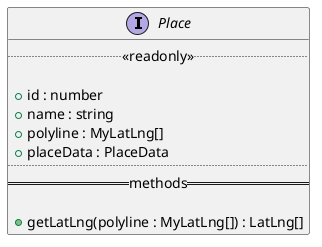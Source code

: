 @startuml Place Diagram
interface Place {
  ..<<readonly>>..

  + id : number
  + name : string
  + polyline : MyLatLng[]
  + placeData : PlaceData
  ....
  == methods ==

  + getLatLng(polyline : MyLatLng[]) : LatLng[]
}
@enduml
